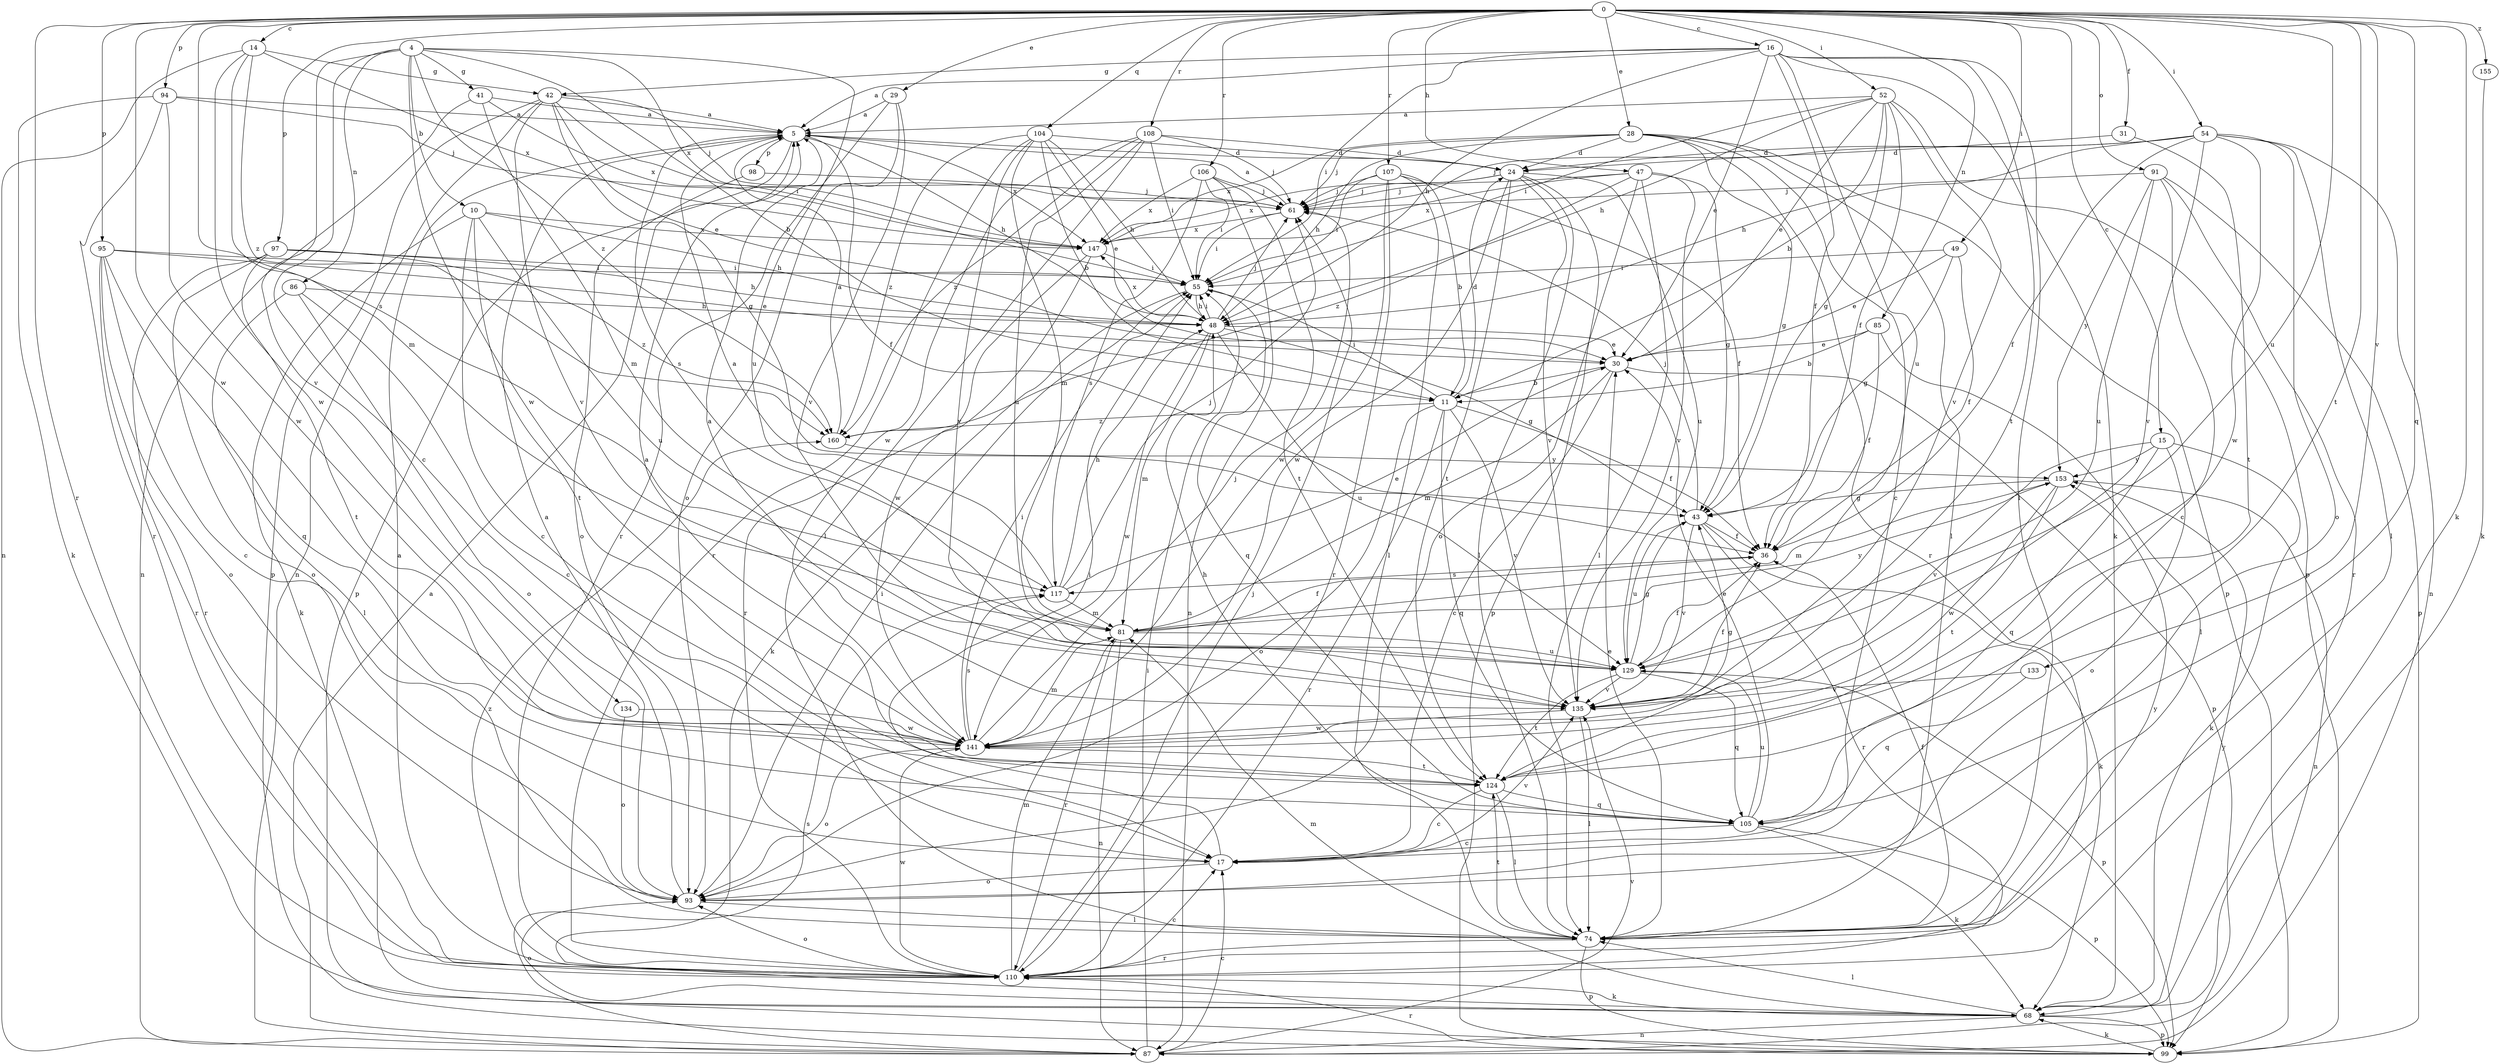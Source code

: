strict digraph  {
0;
4;
5;
10;
11;
14;
15;
16;
17;
24;
28;
29;
30;
31;
36;
41;
42;
43;
47;
48;
49;
52;
54;
55;
61;
68;
74;
81;
85;
86;
87;
91;
93;
94;
95;
97;
98;
99;
104;
105;
106;
107;
108;
110;
117;
124;
129;
133;
134;
135;
141;
147;
153;
155;
160;
0 -> 14  [label=c];
0 -> 15  [label=c];
0 -> 16  [label=c];
0 -> 28  [label=e];
0 -> 29  [label=e];
0 -> 31  [label=f];
0 -> 47  [label=h];
0 -> 49  [label=i];
0 -> 52  [label=i];
0 -> 54  [label=i];
0 -> 68  [label=k];
0 -> 85  [label=n];
0 -> 91  [label=o];
0 -> 94  [label=p];
0 -> 95  [label=p];
0 -> 97  [label=p];
0 -> 104  [label=q];
0 -> 105  [label=q];
0 -> 106  [label=r];
0 -> 107  [label=r];
0 -> 108  [label=r];
0 -> 110  [label=r];
0 -> 117  [label=s];
0 -> 124  [label=t];
0 -> 129  [label=u];
0 -> 133  [label=v];
0 -> 141  [label=w];
0 -> 155  [label=z];
4 -> 10  [label=b];
4 -> 11  [label=b];
4 -> 17  [label=c];
4 -> 41  [label=g];
4 -> 86  [label=n];
4 -> 129  [label=u];
4 -> 134  [label=v];
4 -> 141  [label=w];
4 -> 147  [label=x];
4 -> 160  [label=z];
5 -> 24  [label=d];
5 -> 36  [label=f];
5 -> 48  [label=h];
5 -> 98  [label=p];
5 -> 99  [label=p];
5 -> 117  [label=s];
5 -> 147  [label=x];
10 -> 17  [label=c];
10 -> 48  [label=h];
10 -> 68  [label=k];
10 -> 124  [label=t];
10 -> 129  [label=u];
10 -> 147  [label=x];
11 -> 24  [label=d];
11 -> 36  [label=f];
11 -> 55  [label=i];
11 -> 93  [label=o];
11 -> 105  [label=q];
11 -> 110  [label=r];
11 -> 135  [label=v];
11 -> 160  [label=z];
14 -> 42  [label=g];
14 -> 81  [label=m];
14 -> 87  [label=n];
14 -> 141  [label=w];
14 -> 147  [label=x];
14 -> 160  [label=z];
15 -> 68  [label=k];
15 -> 93  [label=o];
15 -> 105  [label=q];
15 -> 135  [label=v];
15 -> 153  [label=y];
16 -> 5  [label=a];
16 -> 30  [label=e];
16 -> 36  [label=f];
16 -> 42  [label=g];
16 -> 48  [label=h];
16 -> 55  [label=i];
16 -> 68  [label=k];
16 -> 74  [label=l];
16 -> 124  [label=t];
16 -> 129  [label=u];
17 -> 55  [label=i];
17 -> 93  [label=o];
17 -> 135  [label=v];
24 -> 61  [label=j];
24 -> 74  [label=l];
24 -> 99  [label=p];
24 -> 124  [label=t];
24 -> 129  [label=u];
24 -> 135  [label=v];
24 -> 141  [label=w];
24 -> 147  [label=x];
28 -> 17  [label=c];
28 -> 24  [label=d];
28 -> 43  [label=g];
28 -> 48  [label=h];
28 -> 61  [label=j];
28 -> 74  [label=l];
28 -> 99  [label=p];
28 -> 110  [label=r];
28 -> 147  [label=x];
29 -> 5  [label=a];
29 -> 93  [label=o];
29 -> 110  [label=r];
29 -> 135  [label=v];
30 -> 11  [label=b];
30 -> 17  [label=c];
30 -> 81  [label=m];
30 -> 99  [label=p];
31 -> 24  [label=d];
31 -> 124  [label=t];
36 -> 117  [label=s];
41 -> 5  [label=a];
41 -> 81  [label=m];
41 -> 87  [label=n];
41 -> 147  [label=x];
42 -> 5  [label=a];
42 -> 30  [label=e];
42 -> 43  [label=g];
42 -> 55  [label=i];
42 -> 61  [label=j];
42 -> 87  [label=n];
42 -> 99  [label=p];
42 -> 135  [label=v];
43 -> 36  [label=f];
43 -> 61  [label=j];
43 -> 68  [label=k];
43 -> 110  [label=r];
43 -> 129  [label=u];
43 -> 135  [label=v];
47 -> 43  [label=g];
47 -> 61  [label=j];
47 -> 74  [label=l];
47 -> 93  [label=o];
47 -> 135  [label=v];
47 -> 147  [label=x];
47 -> 160  [label=z];
48 -> 30  [label=e];
48 -> 43  [label=g];
48 -> 55  [label=i];
48 -> 61  [label=j];
48 -> 81  [label=m];
48 -> 129  [label=u];
48 -> 141  [label=w];
48 -> 147  [label=x];
49 -> 30  [label=e];
49 -> 36  [label=f];
49 -> 43  [label=g];
49 -> 55  [label=i];
52 -> 5  [label=a];
52 -> 11  [label=b];
52 -> 30  [label=e];
52 -> 36  [label=f];
52 -> 43  [label=g];
52 -> 48  [label=h];
52 -> 55  [label=i];
52 -> 99  [label=p];
52 -> 135  [label=v];
54 -> 24  [label=d];
54 -> 36  [label=f];
54 -> 48  [label=h];
54 -> 61  [label=j];
54 -> 74  [label=l];
54 -> 87  [label=n];
54 -> 93  [label=o];
54 -> 135  [label=v];
54 -> 141  [label=w];
55 -> 48  [label=h];
55 -> 68  [label=k];
55 -> 105  [label=q];
61 -> 5  [label=a];
61 -> 55  [label=i];
61 -> 147  [label=x];
68 -> 74  [label=l];
68 -> 81  [label=m];
68 -> 87  [label=n];
68 -> 93  [label=o];
68 -> 99  [label=p];
68 -> 153  [label=y];
74 -> 30  [label=e];
74 -> 36  [label=f];
74 -> 99  [label=p];
74 -> 110  [label=r];
74 -> 124  [label=t];
74 -> 153  [label=y];
81 -> 36  [label=f];
81 -> 87  [label=n];
81 -> 110  [label=r];
81 -> 129  [label=u];
81 -> 153  [label=y];
85 -> 11  [label=b];
85 -> 30  [label=e];
85 -> 36  [label=f];
85 -> 74  [label=l];
86 -> 17  [label=c];
86 -> 48  [label=h];
86 -> 74  [label=l];
86 -> 93  [label=o];
87 -> 5  [label=a];
87 -> 17  [label=c];
87 -> 55  [label=i];
87 -> 117  [label=s];
87 -> 135  [label=v];
91 -> 17  [label=c];
91 -> 61  [label=j];
91 -> 99  [label=p];
91 -> 110  [label=r];
91 -> 129  [label=u];
91 -> 153  [label=y];
93 -> 5  [label=a];
93 -> 55  [label=i];
93 -> 74  [label=l];
94 -> 5  [label=a];
94 -> 61  [label=j];
94 -> 68  [label=k];
94 -> 110  [label=r];
94 -> 141  [label=w];
95 -> 17  [label=c];
95 -> 30  [label=e];
95 -> 55  [label=i];
95 -> 93  [label=o];
95 -> 105  [label=q];
95 -> 110  [label=r];
97 -> 48  [label=h];
97 -> 55  [label=i];
97 -> 93  [label=o];
97 -> 110  [label=r];
97 -> 124  [label=t];
97 -> 160  [label=z];
98 -> 61  [label=j];
98 -> 93  [label=o];
99 -> 68  [label=k];
99 -> 110  [label=r];
104 -> 11  [label=b];
104 -> 24  [label=d];
104 -> 30  [label=e];
104 -> 48  [label=h];
104 -> 81  [label=m];
104 -> 110  [label=r];
104 -> 135  [label=v];
104 -> 160  [label=z];
105 -> 17  [label=c];
105 -> 30  [label=e];
105 -> 48  [label=h];
105 -> 68  [label=k];
105 -> 99  [label=p];
105 -> 129  [label=u];
106 -> 55  [label=i];
106 -> 61  [label=j];
106 -> 87  [label=n];
106 -> 117  [label=s];
106 -> 124  [label=t];
106 -> 147  [label=x];
107 -> 11  [label=b];
107 -> 36  [label=f];
107 -> 55  [label=i];
107 -> 61  [label=j];
107 -> 74  [label=l];
107 -> 110  [label=r];
107 -> 141  [label=w];
108 -> 24  [label=d];
108 -> 55  [label=i];
108 -> 61  [label=j];
108 -> 74  [label=l];
108 -> 129  [label=u];
108 -> 141  [label=w];
108 -> 160  [label=z];
110 -> 5  [label=a];
110 -> 17  [label=c];
110 -> 61  [label=j];
110 -> 68  [label=k];
110 -> 81  [label=m];
110 -> 93  [label=o];
110 -> 141  [label=w];
110 -> 160  [label=z];
117 -> 5  [label=a];
117 -> 30  [label=e];
117 -> 48  [label=h];
117 -> 61  [label=j];
117 -> 81  [label=m];
124 -> 5  [label=a];
124 -> 17  [label=c];
124 -> 74  [label=l];
124 -> 105  [label=q];
129 -> 36  [label=f];
129 -> 43  [label=g];
129 -> 99  [label=p];
129 -> 105  [label=q];
129 -> 124  [label=t];
129 -> 135  [label=v];
133 -> 105  [label=q];
133 -> 135  [label=v];
134 -> 93  [label=o];
134 -> 141  [label=w];
135 -> 5  [label=a];
135 -> 36  [label=f];
135 -> 74  [label=l];
135 -> 141  [label=w];
141 -> 43  [label=g];
141 -> 55  [label=i];
141 -> 61  [label=j];
141 -> 81  [label=m];
141 -> 93  [label=o];
141 -> 117  [label=s];
141 -> 124  [label=t];
147 -> 55  [label=i];
147 -> 110  [label=r];
147 -> 141  [label=w];
153 -> 43  [label=g];
153 -> 81  [label=m];
153 -> 87  [label=n];
153 -> 124  [label=t];
153 -> 141  [label=w];
155 -> 68  [label=k];
160 -> 5  [label=a];
160 -> 153  [label=y];
}
